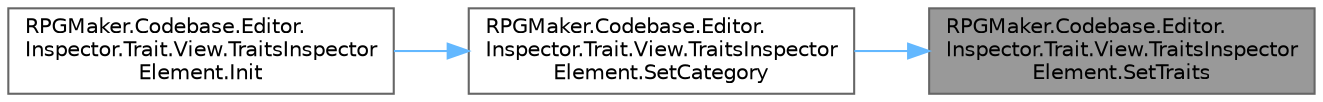 digraph "RPGMaker.Codebase.Editor.Inspector.Trait.View.TraitsInspectorElement.SetTraits"
{
 // LATEX_PDF_SIZE
  bgcolor="transparent";
  edge [fontname=Helvetica,fontsize=10,labelfontname=Helvetica,labelfontsize=10];
  node [fontname=Helvetica,fontsize=10,shape=box,height=0.2,width=0.4];
  rankdir="RL";
  Node1 [id="Node000001",label="RPGMaker.Codebase.Editor.\lInspector.Trait.View.TraitsInspector\lElement.SetTraits",height=0.2,width=0.4,color="gray40", fillcolor="grey60", style="filled", fontcolor="black",tooltip="😁 項目"];
  Node1 -> Node2 [id="edge1_Node000001_Node000002",dir="back",color="steelblue1",style="solid",tooltip=" "];
  Node2 [id="Node000002",label="RPGMaker.Codebase.Editor.\lInspector.Trait.View.TraitsInspector\lElement.SetCategory",height=0.2,width=0.4,color="grey40", fillcolor="white", style="filled",URL="$db/d92/class_r_p_g_maker_1_1_codebase_1_1_editor_1_1_inspector_1_1_trait_1_1_view_1_1_traits_inspector_element.html#a7f7d10f95ef6d5d6a7e3f46b92418455",tooltip="😁 カテゴリー"];
  Node2 -> Node3 [id="edge2_Node000002_Node000003",dir="back",color="steelblue1",style="solid",tooltip=" "];
  Node3 [id="Node000003",label="RPGMaker.Codebase.Editor.\lInspector.Trait.View.TraitsInspector\lElement.Init",height=0.2,width=0.4,color="grey40", fillcolor="white", style="filled",URL="$db/d92/class_r_p_g_maker_1_1_codebase_1_1_editor_1_1_inspector_1_1_trait_1_1_view_1_1_traits_inspector_element.html#a3f6e29f09e943e93e2275bb39ac794dc",tooltip="😁 初期化"];
}
